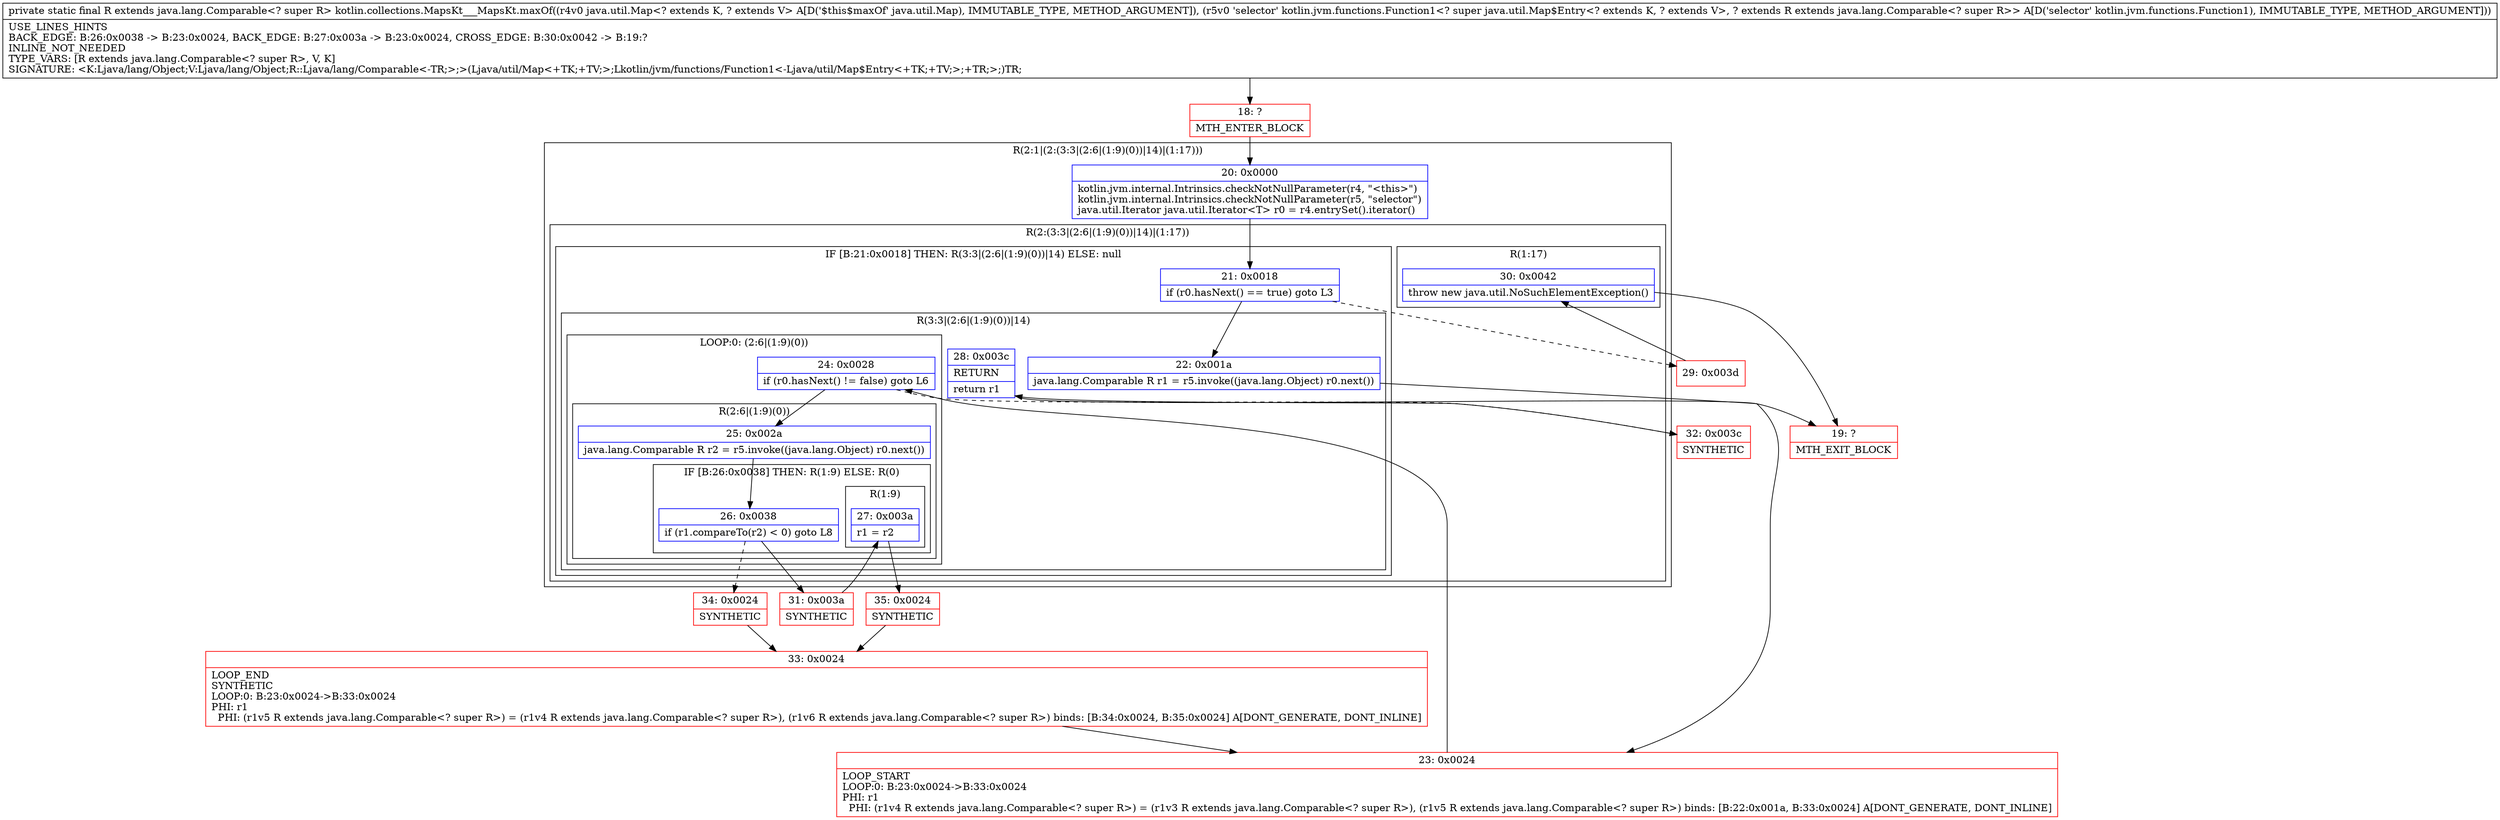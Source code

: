 digraph "CFG forkotlin.collections.MapsKt___MapsKt.maxOf(Ljava\/util\/Map;Lkotlin\/jvm\/functions\/Function1;)Ljava\/lang\/Comparable;" {
subgraph cluster_Region_1920445720 {
label = "R(2:1|(2:(3:3|(2:6|(1:9)(0))|14)|(1:17)))";
node [shape=record,color=blue];
Node_20 [shape=record,label="{20\:\ 0x0000|kotlin.jvm.internal.Intrinsics.checkNotNullParameter(r4, \"\<this\>\")\lkotlin.jvm.internal.Intrinsics.checkNotNullParameter(r5, \"selector\")\ljava.util.Iterator java.util.Iterator\<T\> r0 = r4.entrySet().iterator()\l}"];
subgraph cluster_Region_1239134987 {
label = "R(2:(3:3|(2:6|(1:9)(0))|14)|(1:17))";
node [shape=record,color=blue];
subgraph cluster_IfRegion_622591450 {
label = "IF [B:21:0x0018] THEN: R(3:3|(2:6|(1:9)(0))|14) ELSE: null";
node [shape=record,color=blue];
Node_21 [shape=record,label="{21\:\ 0x0018|if (r0.hasNext() == true) goto L3\l}"];
subgraph cluster_Region_1844848993 {
label = "R(3:3|(2:6|(1:9)(0))|14)";
node [shape=record,color=blue];
Node_22 [shape=record,label="{22\:\ 0x001a|java.lang.Comparable R r1 = r5.invoke((java.lang.Object) r0.next())\l}"];
subgraph cluster_LoopRegion_1220171976 {
label = "LOOP:0: (2:6|(1:9)(0))";
node [shape=record,color=blue];
Node_24 [shape=record,label="{24\:\ 0x0028|if (r0.hasNext() != false) goto L6\l}"];
subgraph cluster_Region_124400554 {
label = "R(2:6|(1:9)(0))";
node [shape=record,color=blue];
Node_25 [shape=record,label="{25\:\ 0x002a|java.lang.Comparable R r2 = r5.invoke((java.lang.Object) r0.next())\l}"];
subgraph cluster_IfRegion_553936988 {
label = "IF [B:26:0x0038] THEN: R(1:9) ELSE: R(0)";
node [shape=record,color=blue];
Node_26 [shape=record,label="{26\:\ 0x0038|if (r1.compareTo(r2) \< 0) goto L8\l}"];
subgraph cluster_Region_2103831472 {
label = "R(1:9)";
node [shape=record,color=blue];
Node_27 [shape=record,label="{27\:\ 0x003a|r1 = r2\l}"];
}
subgraph cluster_Region_189002434 {
label = "R(0)";
node [shape=record,color=blue];
}
}
}
}
Node_28 [shape=record,label="{28\:\ 0x003c|RETURN\l|return r1\l}"];
}
}
subgraph cluster_Region_1607878304 {
label = "R(1:17)";
node [shape=record,color=blue];
Node_30 [shape=record,label="{30\:\ 0x0042|throw new java.util.NoSuchElementException()\l}"];
}
}
}
Node_18 [shape=record,color=red,label="{18\:\ ?|MTH_ENTER_BLOCK\l}"];
Node_23 [shape=record,color=red,label="{23\:\ 0x0024|LOOP_START\lLOOP:0: B:23:0x0024\-\>B:33:0x0024\lPHI: r1 \l  PHI: (r1v4 R extends java.lang.Comparable\<? super R\>) = (r1v3 R extends java.lang.Comparable\<? super R\>), (r1v5 R extends java.lang.Comparable\<? super R\>) binds: [B:22:0x001a, B:33:0x0024] A[DONT_GENERATE, DONT_INLINE]\l}"];
Node_31 [shape=record,color=red,label="{31\:\ 0x003a|SYNTHETIC\l}"];
Node_35 [shape=record,color=red,label="{35\:\ 0x0024|SYNTHETIC\l}"];
Node_33 [shape=record,color=red,label="{33\:\ 0x0024|LOOP_END\lSYNTHETIC\lLOOP:0: B:23:0x0024\-\>B:33:0x0024\lPHI: r1 \l  PHI: (r1v5 R extends java.lang.Comparable\<? super R\>) = (r1v4 R extends java.lang.Comparable\<? super R\>), (r1v6 R extends java.lang.Comparable\<? super R\>) binds: [B:34:0x0024, B:35:0x0024] A[DONT_GENERATE, DONT_INLINE]\l}"];
Node_34 [shape=record,color=red,label="{34\:\ 0x0024|SYNTHETIC\l}"];
Node_32 [shape=record,color=red,label="{32\:\ 0x003c|SYNTHETIC\l}"];
Node_19 [shape=record,color=red,label="{19\:\ ?|MTH_EXIT_BLOCK\l}"];
Node_29 [shape=record,color=red,label="{29\:\ 0x003d}"];
MethodNode[shape=record,label="{private static final R extends java.lang.Comparable\<? super R\> kotlin.collections.MapsKt___MapsKt.maxOf((r4v0 java.util.Map\<? extends K, ? extends V\> A[D('$this$maxOf' java.util.Map), IMMUTABLE_TYPE, METHOD_ARGUMENT]), (r5v0 'selector' kotlin.jvm.functions.Function1\<? super java.util.Map$Entry\<? extends K, ? extends V\>, ? extends R extends java.lang.Comparable\<? super R\>\> A[D('selector' kotlin.jvm.functions.Function1), IMMUTABLE_TYPE, METHOD_ARGUMENT]))  | USE_LINES_HINTS\lBACK_EDGE: B:26:0x0038 \-\> B:23:0x0024, BACK_EDGE: B:27:0x003a \-\> B:23:0x0024, CROSS_EDGE: B:30:0x0042 \-\> B:19:?\lINLINE_NOT_NEEDED\lTYPE_VARS: [R extends java.lang.Comparable\<? super R\>, V, K]\lSIGNATURE: \<K:Ljava\/lang\/Object;V:Ljava\/lang\/Object;R::Ljava\/lang\/Comparable\<\-TR;\>;\>(Ljava\/util\/Map\<+TK;+TV;\>;Lkotlin\/jvm\/functions\/Function1\<\-Ljava\/util\/Map$Entry\<+TK;+TV;\>;+TR;\>;)TR;\l}"];
MethodNode -> Node_18;Node_20 -> Node_21;
Node_21 -> Node_22;
Node_21 -> Node_29[style=dashed];
Node_22 -> Node_23;
Node_24 -> Node_25;
Node_24 -> Node_32[style=dashed];
Node_25 -> Node_26;
Node_26 -> Node_31;
Node_26 -> Node_34[style=dashed];
Node_27 -> Node_35;
Node_28 -> Node_19;
Node_30 -> Node_19;
Node_18 -> Node_20;
Node_23 -> Node_24;
Node_31 -> Node_27;
Node_35 -> Node_33;
Node_33 -> Node_23;
Node_34 -> Node_33;
Node_32 -> Node_28;
Node_29 -> Node_30;
}

